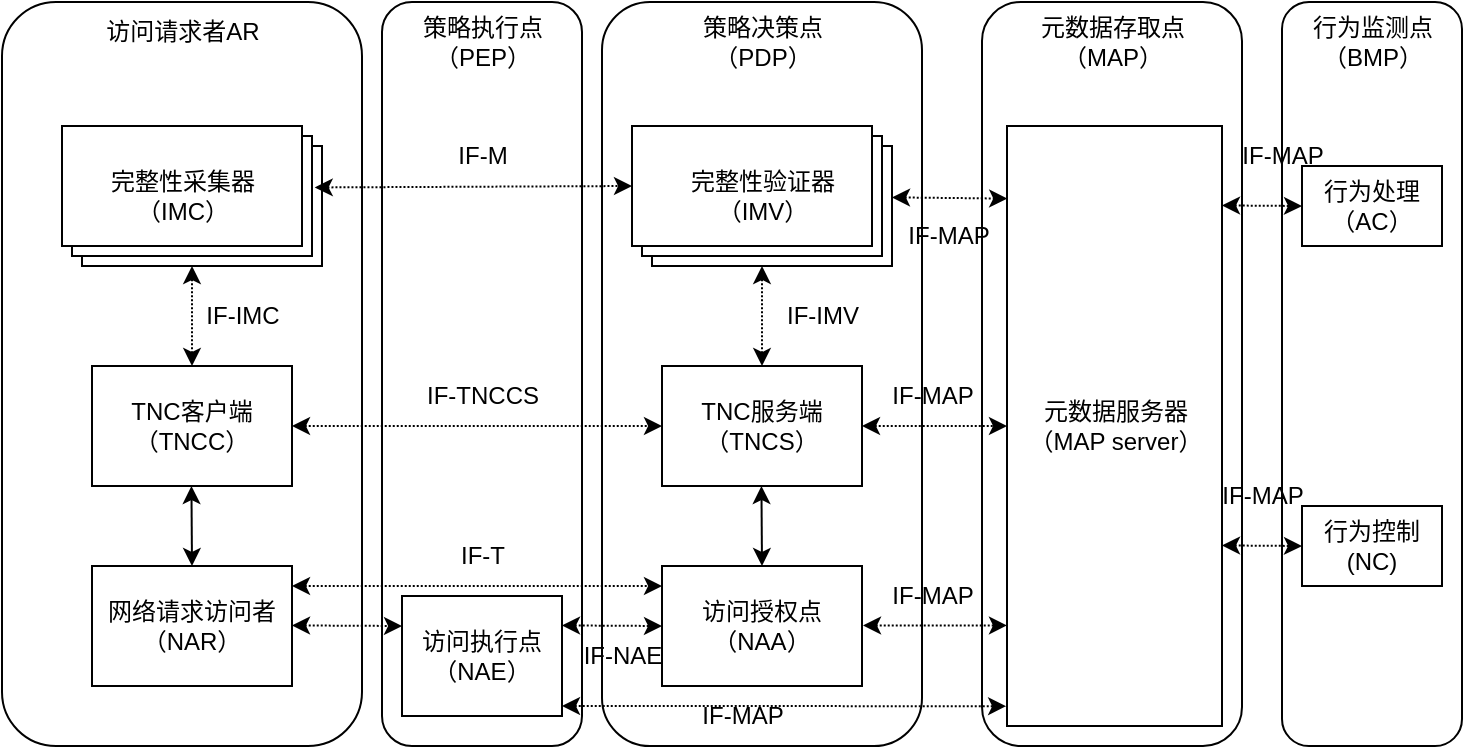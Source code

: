 <mxfile version="24.0.7" type="github">
  <diagram name="第 1 页" id="OUOFZtQLKsak4Y4Xav9O">
    <mxGraphModel dx="915" dy="466" grid="1" gridSize="10" guides="1" tooltips="1" connect="1" arrows="1" fold="1" page="1" pageScale="1" pageWidth="827" pageHeight="1169" math="0" shadow="0">
      <root>
        <mxCell id="0" />
        <mxCell id="1" parent="0" />
        <mxCell id="Ihc8870AOwrYsLXTxOh8-8" value="" style="rounded=1;whiteSpace=wrap;html=1;" vertex="1" parent="1">
          <mxGeometry x="130" y="218" width="180" height="372" as="geometry" />
        </mxCell>
        <mxCell id="Ihc8870AOwrYsLXTxOh8-9" value="" style="rounded=1;whiteSpace=wrap;html=1;" vertex="1" parent="1">
          <mxGeometry x="320" y="218" width="100" height="372" as="geometry" />
        </mxCell>
        <mxCell id="Ihc8870AOwrYsLXTxOh8-10" value="" style="rounded=1;whiteSpace=wrap;html=1;" vertex="1" parent="1">
          <mxGeometry x="430" y="218" width="160" height="372" as="geometry" />
        </mxCell>
        <mxCell id="Ihc8870AOwrYsLXTxOh8-11" value="" style="rounded=1;whiteSpace=wrap;html=1;" vertex="1" parent="1">
          <mxGeometry x="620" y="218" width="130" height="372" as="geometry" />
        </mxCell>
        <mxCell id="Ihc8870AOwrYsLXTxOh8-12" value="" style="rounded=1;whiteSpace=wrap;html=1;" vertex="1" parent="1">
          <mxGeometry x="770" y="218" width="90" height="372" as="geometry" />
        </mxCell>
        <mxCell id="Ihc8870AOwrYsLXTxOh8-7" value="访问请求者AR" style="text;html=1;align=center;verticalAlign=middle;resizable=0;points=[];autosize=1;strokeColor=none;fillColor=none;" vertex="1" parent="1">
          <mxGeometry x="170" y="218" width="100" height="30" as="geometry" />
        </mxCell>
        <mxCell id="Ihc8870AOwrYsLXTxOh8-14" value="策略执行点&lt;div&gt;（PEP）&lt;/div&gt;" style="text;html=1;align=center;verticalAlign=middle;resizable=0;points=[];autosize=1;strokeColor=none;fillColor=none;" vertex="1" parent="1">
          <mxGeometry x="330" y="218" width="80" height="40" as="geometry" />
        </mxCell>
        <mxCell id="Ihc8870AOwrYsLXTxOh8-15" value="策略决策点&lt;div&gt;（PDP）&lt;/div&gt;" style="text;html=1;align=center;verticalAlign=middle;resizable=0;points=[];autosize=1;strokeColor=none;fillColor=none;" vertex="1" parent="1">
          <mxGeometry x="470" y="218" width="80" height="40" as="geometry" />
        </mxCell>
        <mxCell id="Ihc8870AOwrYsLXTxOh8-16" value="元数据存取点&lt;div&gt;（MAP）&lt;/div&gt;" style="text;html=1;align=center;verticalAlign=middle;resizable=0;points=[];autosize=1;strokeColor=none;fillColor=none;" vertex="1" parent="1">
          <mxGeometry x="635" y="218" width="100" height="40" as="geometry" />
        </mxCell>
        <mxCell id="Ihc8870AOwrYsLXTxOh8-17" value="行为监测点&lt;div&gt;（BMP）&lt;/div&gt;" style="text;html=1;align=center;verticalAlign=middle;resizable=0;points=[];autosize=1;strokeColor=none;fillColor=none;" vertex="1" parent="1">
          <mxGeometry x="775" y="218" width="80" height="40" as="geometry" />
        </mxCell>
        <mxCell id="Ihc8870AOwrYsLXTxOh8-18" value="" style="verticalLabelPosition=bottom;verticalAlign=top;html=1;shape=mxgraph.basic.layered_rect;dx=10;outlineConnect=0;whiteSpace=wrap;" vertex="1" parent="1">
          <mxGeometry x="160" y="280" width="130" height="70" as="geometry" />
        </mxCell>
        <mxCell id="Ihc8870AOwrYsLXTxOh8-19" value="完整性采集器&lt;div&gt;（IMC）&lt;/div&gt;" style="text;html=1;align=center;verticalAlign=middle;resizable=0;points=[];autosize=1;strokeColor=none;fillColor=none;" vertex="1" parent="1">
          <mxGeometry x="170" y="295" width="100" height="40" as="geometry" />
        </mxCell>
        <mxCell id="Ihc8870AOwrYsLXTxOh8-20" value="TNC客户端&lt;div&gt;（TNCC）&lt;/div&gt;" style="rounded=0;whiteSpace=wrap;html=1;" vertex="1" parent="1">
          <mxGeometry x="175" y="400" width="100" height="60" as="geometry" />
        </mxCell>
        <mxCell id="Ihc8870AOwrYsLXTxOh8-21" value="网络请求访问者&lt;div&gt;（NAR）&lt;/div&gt;" style="rounded=0;whiteSpace=wrap;html=1;" vertex="1" parent="1">
          <mxGeometry x="175" y="500" width="100" height="60" as="geometry" />
        </mxCell>
        <mxCell id="Ihc8870AOwrYsLXTxOh8-22" value="访问执行点&lt;div&gt;（NAE）&lt;/div&gt;" style="rounded=0;whiteSpace=wrap;html=1;" vertex="1" parent="1">
          <mxGeometry x="330" y="515" width="80" height="60" as="geometry" />
        </mxCell>
        <mxCell id="Ihc8870AOwrYsLXTxOh8-23" value="" style="verticalLabelPosition=bottom;verticalAlign=top;html=1;shape=mxgraph.basic.layered_rect;dx=10;outlineConnect=0;whiteSpace=wrap;" vertex="1" parent="1">
          <mxGeometry x="445" y="280" width="130" height="70" as="geometry" />
        </mxCell>
        <mxCell id="Ihc8870AOwrYsLXTxOh8-24" value="完整性验证器&lt;div&gt;（IMV）&lt;/div&gt;" style="text;html=1;align=center;verticalAlign=middle;resizable=0;points=[];autosize=1;strokeColor=none;fillColor=none;" vertex="1" parent="1">
          <mxGeometry x="460" y="295" width="100" height="40" as="geometry" />
        </mxCell>
        <mxCell id="Ihc8870AOwrYsLXTxOh8-25" value="TNC服务端&lt;div&gt;（TNCS）&lt;/div&gt;" style="rounded=0;whiteSpace=wrap;html=1;" vertex="1" parent="1">
          <mxGeometry x="460" y="400" width="100" height="60" as="geometry" />
        </mxCell>
        <mxCell id="Ihc8870AOwrYsLXTxOh8-26" value="访问授权点&lt;div&gt;（NAA）&lt;/div&gt;" style="rounded=0;whiteSpace=wrap;html=1;" vertex="1" parent="1">
          <mxGeometry x="460" y="500" width="100" height="60" as="geometry" />
        </mxCell>
        <mxCell id="Ihc8870AOwrYsLXTxOh8-27" value="元数据&lt;span style=&quot;background-color: initial;&quot;&gt;服务器&lt;/span&gt;&lt;div&gt;（MAP server）&lt;/div&gt;" style="rounded=0;whiteSpace=wrap;html=1;" vertex="1" parent="1">
          <mxGeometry x="632.5" y="280" width="107.5" height="300" as="geometry" />
        </mxCell>
        <mxCell id="Ihc8870AOwrYsLXTxOh8-28" value="" style="endArrow=classic;startArrow=classic;html=1;rounded=0;entryX=0;entryY=0;entryDx=0;entryDy=30;entryPerimeter=0;exitX=0.972;exitY=0.439;exitDx=0;exitDy=0;exitPerimeter=0;dashed=1;dashPattern=1 1;" edge="1" parent="1" source="Ihc8870AOwrYsLXTxOh8-18" target="Ihc8870AOwrYsLXTxOh8-23">
          <mxGeometry width="50" height="50" relative="1" as="geometry">
            <mxPoint x="360" y="380" as="sourcePoint" />
            <mxPoint x="410" y="330" as="targetPoint" />
          </mxGeometry>
        </mxCell>
        <mxCell id="Ihc8870AOwrYsLXTxOh8-29" value="" style="endArrow=classic;startArrow=classic;html=1;rounded=0;entryX=0.001;entryY=0.121;entryDx=0;entryDy=0;entryPerimeter=0;dashed=1;dashPattern=1 1;" edge="1" parent="1" source="Ihc8870AOwrYsLXTxOh8-23" target="Ihc8870AOwrYsLXTxOh8-27">
          <mxGeometry width="50" height="50" relative="1" as="geometry">
            <mxPoint x="580" y="310" as="sourcePoint" />
            <mxPoint x="590" y="320" as="targetPoint" />
          </mxGeometry>
        </mxCell>
        <mxCell id="Ihc8870AOwrYsLXTxOh8-30" value="" style="endArrow=classic;startArrow=classic;html=1;rounded=0;entryX=0;entryY=0.5;entryDx=0;entryDy=0;dashed=1;dashPattern=1 1;exitX=1;exitY=0.5;exitDx=0;exitDy=0;" edge="1" parent="1" source="Ihc8870AOwrYsLXTxOh8-25" target="Ihc8870AOwrYsLXTxOh8-27">
          <mxGeometry width="50" height="50" relative="1" as="geometry">
            <mxPoint x="560" y="430" as="sourcePoint" />
            <mxPoint x="620" y="429.72" as="targetPoint" />
          </mxGeometry>
        </mxCell>
        <mxCell id="Ihc8870AOwrYsLXTxOh8-31" value="" style="endArrow=classic;startArrow=classic;html=1;rounded=0;entryX=-0.004;entryY=0.537;entryDx=0;entryDy=0;entryPerimeter=0;dashed=1;dashPattern=1 1;exitX=1;exitY=0.5;exitDx=0;exitDy=0;" edge="1" parent="1">
          <mxGeometry width="50" height="50" relative="1" as="geometry">
            <mxPoint x="560.5" y="529.72" as="sourcePoint" />
            <mxPoint x="632.5" y="529.72" as="targetPoint" />
          </mxGeometry>
        </mxCell>
        <mxCell id="Ihc8870AOwrYsLXTxOh8-32" value="" style="endArrow=classic;startArrow=classic;html=1;rounded=0;entryX=0;entryY=0.5;entryDx=0;entryDy=0;dashed=1;dashPattern=1 1;exitX=1;exitY=0.5;exitDx=0;exitDy=0;" edge="1" parent="1" target="Ihc8870AOwrYsLXTxOh8-26">
          <mxGeometry width="50" height="50" relative="1" as="geometry">
            <mxPoint x="410" y="529.72" as="sourcePoint" />
            <mxPoint x="482" y="529.72" as="targetPoint" />
          </mxGeometry>
        </mxCell>
        <mxCell id="Ihc8870AOwrYsLXTxOh8-33" value="" style="endArrow=classic;startArrow=classic;html=1;rounded=0;entryX=0;entryY=0.25;entryDx=0;entryDy=0;dashed=1;dashPattern=1 1;exitX=1;exitY=0.5;exitDx=0;exitDy=0;" edge="1" parent="1" target="Ihc8870AOwrYsLXTxOh8-22">
          <mxGeometry width="50" height="50" relative="1" as="geometry">
            <mxPoint x="275" y="529.72" as="sourcePoint" />
            <mxPoint x="325" y="530" as="targetPoint" />
          </mxGeometry>
        </mxCell>
        <mxCell id="Ihc8870AOwrYsLXTxOh8-34" value="" style="endArrow=classic;startArrow=classic;html=1;rounded=0;entryX=0;entryY=0.5;entryDx=0;entryDy=0;dashed=1;dashPattern=1 1;exitX=1;exitY=0.5;exitDx=0;exitDy=0;" edge="1" parent="1" source="Ihc8870AOwrYsLXTxOh8-20" target="Ihc8870AOwrYsLXTxOh8-25">
          <mxGeometry width="50" height="50" relative="1" as="geometry">
            <mxPoint x="300" y="429.72" as="sourcePoint" />
            <mxPoint x="355" y="430" as="targetPoint" />
          </mxGeometry>
        </mxCell>
        <mxCell id="Ihc8870AOwrYsLXTxOh8-35" value="" style="endArrow=classic;startArrow=classic;html=1;rounded=0;dashed=1;dashPattern=1 1;exitX=0.5;exitY=0;exitDx=0;exitDy=0;" edge="1" parent="1" source="Ihc8870AOwrYsLXTxOh8-20" target="Ihc8870AOwrYsLXTxOh8-18">
          <mxGeometry width="50" height="50" relative="1" as="geometry">
            <mxPoint x="295" y="549.72" as="sourcePoint" />
            <mxPoint x="350" y="550" as="targetPoint" />
          </mxGeometry>
        </mxCell>
        <mxCell id="Ihc8870AOwrYsLXTxOh8-36" value="" style="endArrow=classic;startArrow=classic;html=1;rounded=0;exitX=0.5;exitY=0;exitDx=0;exitDy=0;" edge="1" parent="1" source="Ihc8870AOwrYsLXTxOh8-21">
          <mxGeometry width="50" height="50" relative="1" as="geometry">
            <mxPoint x="224.72" y="510" as="sourcePoint" />
            <mxPoint x="224.72" y="460" as="targetPoint" />
          </mxGeometry>
        </mxCell>
        <mxCell id="Ihc8870AOwrYsLXTxOh8-39" value="行为处理（AC）" style="rounded=0;whiteSpace=wrap;html=1;" vertex="1" parent="1">
          <mxGeometry x="780" y="300" width="70" height="40" as="geometry" />
        </mxCell>
        <mxCell id="Ihc8870AOwrYsLXTxOh8-40" value="&lt;div&gt;行为控制&lt;/div&gt;&lt;div&gt;(NC)&lt;/div&gt;" style="rounded=0;whiteSpace=wrap;html=1;" vertex="1" parent="1">
          <mxGeometry x="780" y="470" width="70" height="40" as="geometry" />
        </mxCell>
        <mxCell id="Ihc8870AOwrYsLXTxOh8-41" value="" style="endArrow=classic;startArrow=classic;html=1;rounded=0;dashed=1;dashPattern=1 1;entryX=0;entryY=0.5;entryDx=0;entryDy=0;" edge="1" parent="1" target="Ihc8870AOwrYsLXTxOh8-39">
          <mxGeometry width="50" height="50" relative="1" as="geometry">
            <mxPoint x="740" y="319.72" as="sourcePoint" />
            <mxPoint x="770" y="320" as="targetPoint" />
          </mxGeometry>
        </mxCell>
        <mxCell id="Ihc8870AOwrYsLXTxOh8-42" value="" style="endArrow=classic;startArrow=classic;html=1;rounded=0;dashed=1;dashPattern=1 1;entryX=0;entryY=0.5;entryDx=0;entryDy=0;" edge="1" parent="1" target="Ihc8870AOwrYsLXTxOh8-40">
          <mxGeometry width="50" height="50" relative="1" as="geometry">
            <mxPoint x="740" y="489.72" as="sourcePoint" />
            <mxPoint x="770" y="490" as="targetPoint" />
          </mxGeometry>
        </mxCell>
        <mxCell id="Ihc8870AOwrYsLXTxOh8-43" value="IF-IMC" style="text;html=1;align=center;verticalAlign=middle;resizable=0;points=[];autosize=1;strokeColor=none;fillColor=none;" vertex="1" parent="1">
          <mxGeometry x="220" y="360" width="60" height="30" as="geometry" />
        </mxCell>
        <mxCell id="Ihc8870AOwrYsLXTxOh8-45" value="IF-M" style="text;html=1;align=center;verticalAlign=middle;resizable=0;points=[];autosize=1;strokeColor=none;fillColor=none;" vertex="1" parent="1">
          <mxGeometry x="345" y="280" width="50" height="30" as="geometry" />
        </mxCell>
        <mxCell id="Ihc8870AOwrYsLXTxOh8-46" value="IF-TNCCS" style="text;html=1;align=center;verticalAlign=middle;resizable=0;points=[];autosize=1;strokeColor=none;fillColor=none;" vertex="1" parent="1">
          <mxGeometry x="330" y="400" width="80" height="30" as="geometry" />
        </mxCell>
        <mxCell id="Ihc8870AOwrYsLXTxOh8-47" value="IF-T" style="text;html=1;align=center;verticalAlign=middle;resizable=0;points=[];autosize=1;strokeColor=none;fillColor=none;" vertex="1" parent="1">
          <mxGeometry x="345" y="480" width="50" height="30" as="geometry" />
        </mxCell>
        <mxCell id="Ihc8870AOwrYsLXTxOh8-48" value="" style="endArrow=classic;startArrow=classic;html=1;rounded=0;dashed=1;dashPattern=1 1;exitX=0.5;exitY=0;exitDx=0;exitDy=0;" edge="1" parent="1">
          <mxGeometry width="50" height="50" relative="1" as="geometry">
            <mxPoint x="510" y="400" as="sourcePoint" />
            <mxPoint x="510" y="350" as="targetPoint" />
          </mxGeometry>
        </mxCell>
        <mxCell id="Ihc8870AOwrYsLXTxOh8-49" value="" style="endArrow=classic;startArrow=classic;html=1;rounded=0;exitX=0.5;exitY=0;exitDx=0;exitDy=0;" edge="1" parent="1">
          <mxGeometry width="50" height="50" relative="1" as="geometry">
            <mxPoint x="510" y="500" as="sourcePoint" />
            <mxPoint x="509.72" y="460" as="targetPoint" />
          </mxGeometry>
        </mxCell>
        <mxCell id="Ihc8870AOwrYsLXTxOh8-50" value="IF-IMV" style="text;html=1;align=center;verticalAlign=middle;resizable=0;points=[];autosize=1;strokeColor=none;fillColor=none;" vertex="1" parent="1">
          <mxGeometry x="510" y="360" width="60" height="30" as="geometry" />
        </mxCell>
        <mxCell id="Ihc8870AOwrYsLXTxOh8-51" value="IF-MAP" style="text;html=1;align=center;verticalAlign=middle;resizable=0;points=[];autosize=1;strokeColor=none;fillColor=none;" vertex="1" parent="1">
          <mxGeometry x="572.5" y="320" width="60" height="30" as="geometry" />
        </mxCell>
        <mxCell id="Ihc8870AOwrYsLXTxOh8-52" value="IF-MAP" style="text;html=1;align=center;verticalAlign=middle;resizable=0;points=[];autosize=1;strokeColor=none;fillColor=none;" vertex="1" parent="1">
          <mxGeometry x="565" y="400" width="60" height="30" as="geometry" />
        </mxCell>
        <mxCell id="Ihc8870AOwrYsLXTxOh8-55" value="IF-MAP" style="text;html=1;align=center;verticalAlign=middle;resizable=0;points=[];autosize=1;strokeColor=none;fillColor=none;" vertex="1" parent="1">
          <mxGeometry x="565" y="500" width="60" height="30" as="geometry" />
        </mxCell>
        <mxCell id="Ihc8870AOwrYsLXTxOh8-56" value="IF-MAP" style="text;html=1;align=center;verticalAlign=middle;resizable=0;points=[];autosize=1;strokeColor=none;fillColor=none;" vertex="1" parent="1">
          <mxGeometry x="740" y="280" width="60" height="30" as="geometry" />
        </mxCell>
        <mxCell id="Ihc8870AOwrYsLXTxOh8-57" value="IF-MAP" style="text;html=1;align=center;verticalAlign=middle;resizable=0;points=[];autosize=1;strokeColor=none;fillColor=none;" vertex="1" parent="1">
          <mxGeometry x="730" y="450" width="60" height="30" as="geometry" />
        </mxCell>
        <mxCell id="Ihc8870AOwrYsLXTxOh8-58" value="IF-NAE" style="text;html=1;align=center;verticalAlign=middle;resizable=0;points=[];autosize=1;strokeColor=none;fillColor=none;" vertex="1" parent="1">
          <mxGeometry x="410" y="530" width="60" height="30" as="geometry" />
        </mxCell>
        <mxCell id="Ihc8870AOwrYsLXTxOh8-61" value="" style="endArrow=classic;startArrow=classic;html=1;rounded=0;entryX=-0.004;entryY=0.967;entryDx=0;entryDy=0;dashed=1;dashPattern=1 1;exitX=1;exitY=0.5;exitDx=0;exitDy=0;entryPerimeter=0;" edge="1" parent="1" target="Ihc8870AOwrYsLXTxOh8-27">
          <mxGeometry width="50" height="50" relative="1" as="geometry">
            <mxPoint x="410" y="570" as="sourcePoint" />
            <mxPoint x="595" y="570" as="targetPoint" />
          </mxGeometry>
        </mxCell>
        <mxCell id="Ihc8870AOwrYsLXTxOh8-62" value="IF-MAP" style="text;html=1;align=center;verticalAlign=middle;resizable=0;points=[];autosize=1;strokeColor=none;fillColor=none;" vertex="1" parent="1">
          <mxGeometry x="470" y="560" width="60" height="30" as="geometry" />
        </mxCell>
        <mxCell id="Ihc8870AOwrYsLXTxOh8-64" value="" style="endArrow=classic;startArrow=classic;html=1;rounded=0;entryX=0;entryY=0.5;entryDx=0;entryDy=0;dashed=1;dashPattern=1 1;exitX=1;exitY=0.5;exitDx=0;exitDy=0;" edge="1" parent="1">
          <mxGeometry width="50" height="50" relative="1" as="geometry">
            <mxPoint x="275" y="510" as="sourcePoint" />
            <mxPoint x="460" y="510" as="targetPoint" />
          </mxGeometry>
        </mxCell>
      </root>
    </mxGraphModel>
  </diagram>
</mxfile>
